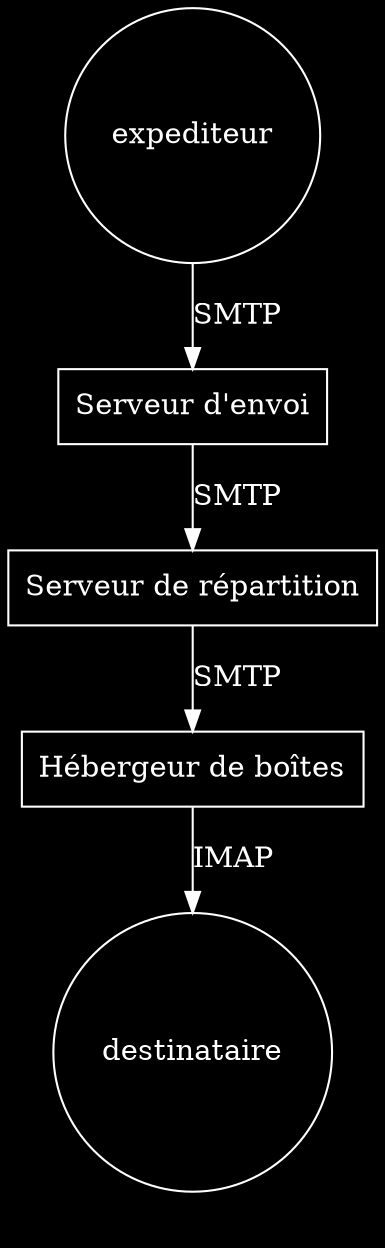 digraph mail {
    // Attributs du graphe dlobal
    label = "Système de mail";
    bgcolor = black;

    // Attributs pour tous les noeuds
    node [ shape = box, color = white, fontcolor = white ];

    // Attributs pour tous les fils
    edge [ color = white, fontcolor = white ];

    // Déclaration des noeuds
    expediteur [ shape = circle ];
    envoi [ label = "Serveur d'envoi" ];
    mx [ label = "Serveur de répartition" ];
    stock [ label = "Hébergeur de boîtes" ];
    destinataire [ shape = circle ];

    // Déclaration des fils
    expediteur -> envoi [ label = "SMTP" ];
    envoi -> mx [ label = "SMTP" ];
    mx -> stock [ label = "SMTP" ];
    stock -> destinataire [ label = "IMAP" ];
}
